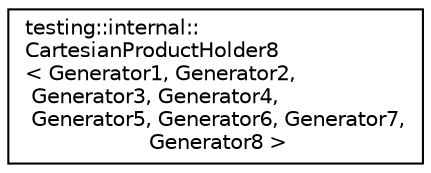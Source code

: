 digraph "类继承关系图"
{
 // LATEX_PDF_SIZE
  edge [fontname="Helvetica",fontsize="10",labelfontname="Helvetica",labelfontsize="10"];
  node [fontname="Helvetica",fontsize="10",shape=record];
  rankdir="LR";
  Node0 [label="testing::internal::\lCartesianProductHolder8\l\< Generator1, Generator2,\l Generator3, Generator4,\l Generator5, Generator6, Generator7,\l Generator8 \>",height=0.2,width=0.4,color="black", fillcolor="white", style="filled",URL="$classtesting_1_1internal_1_1CartesianProductHolder8.html",tooltip=" "];
}
